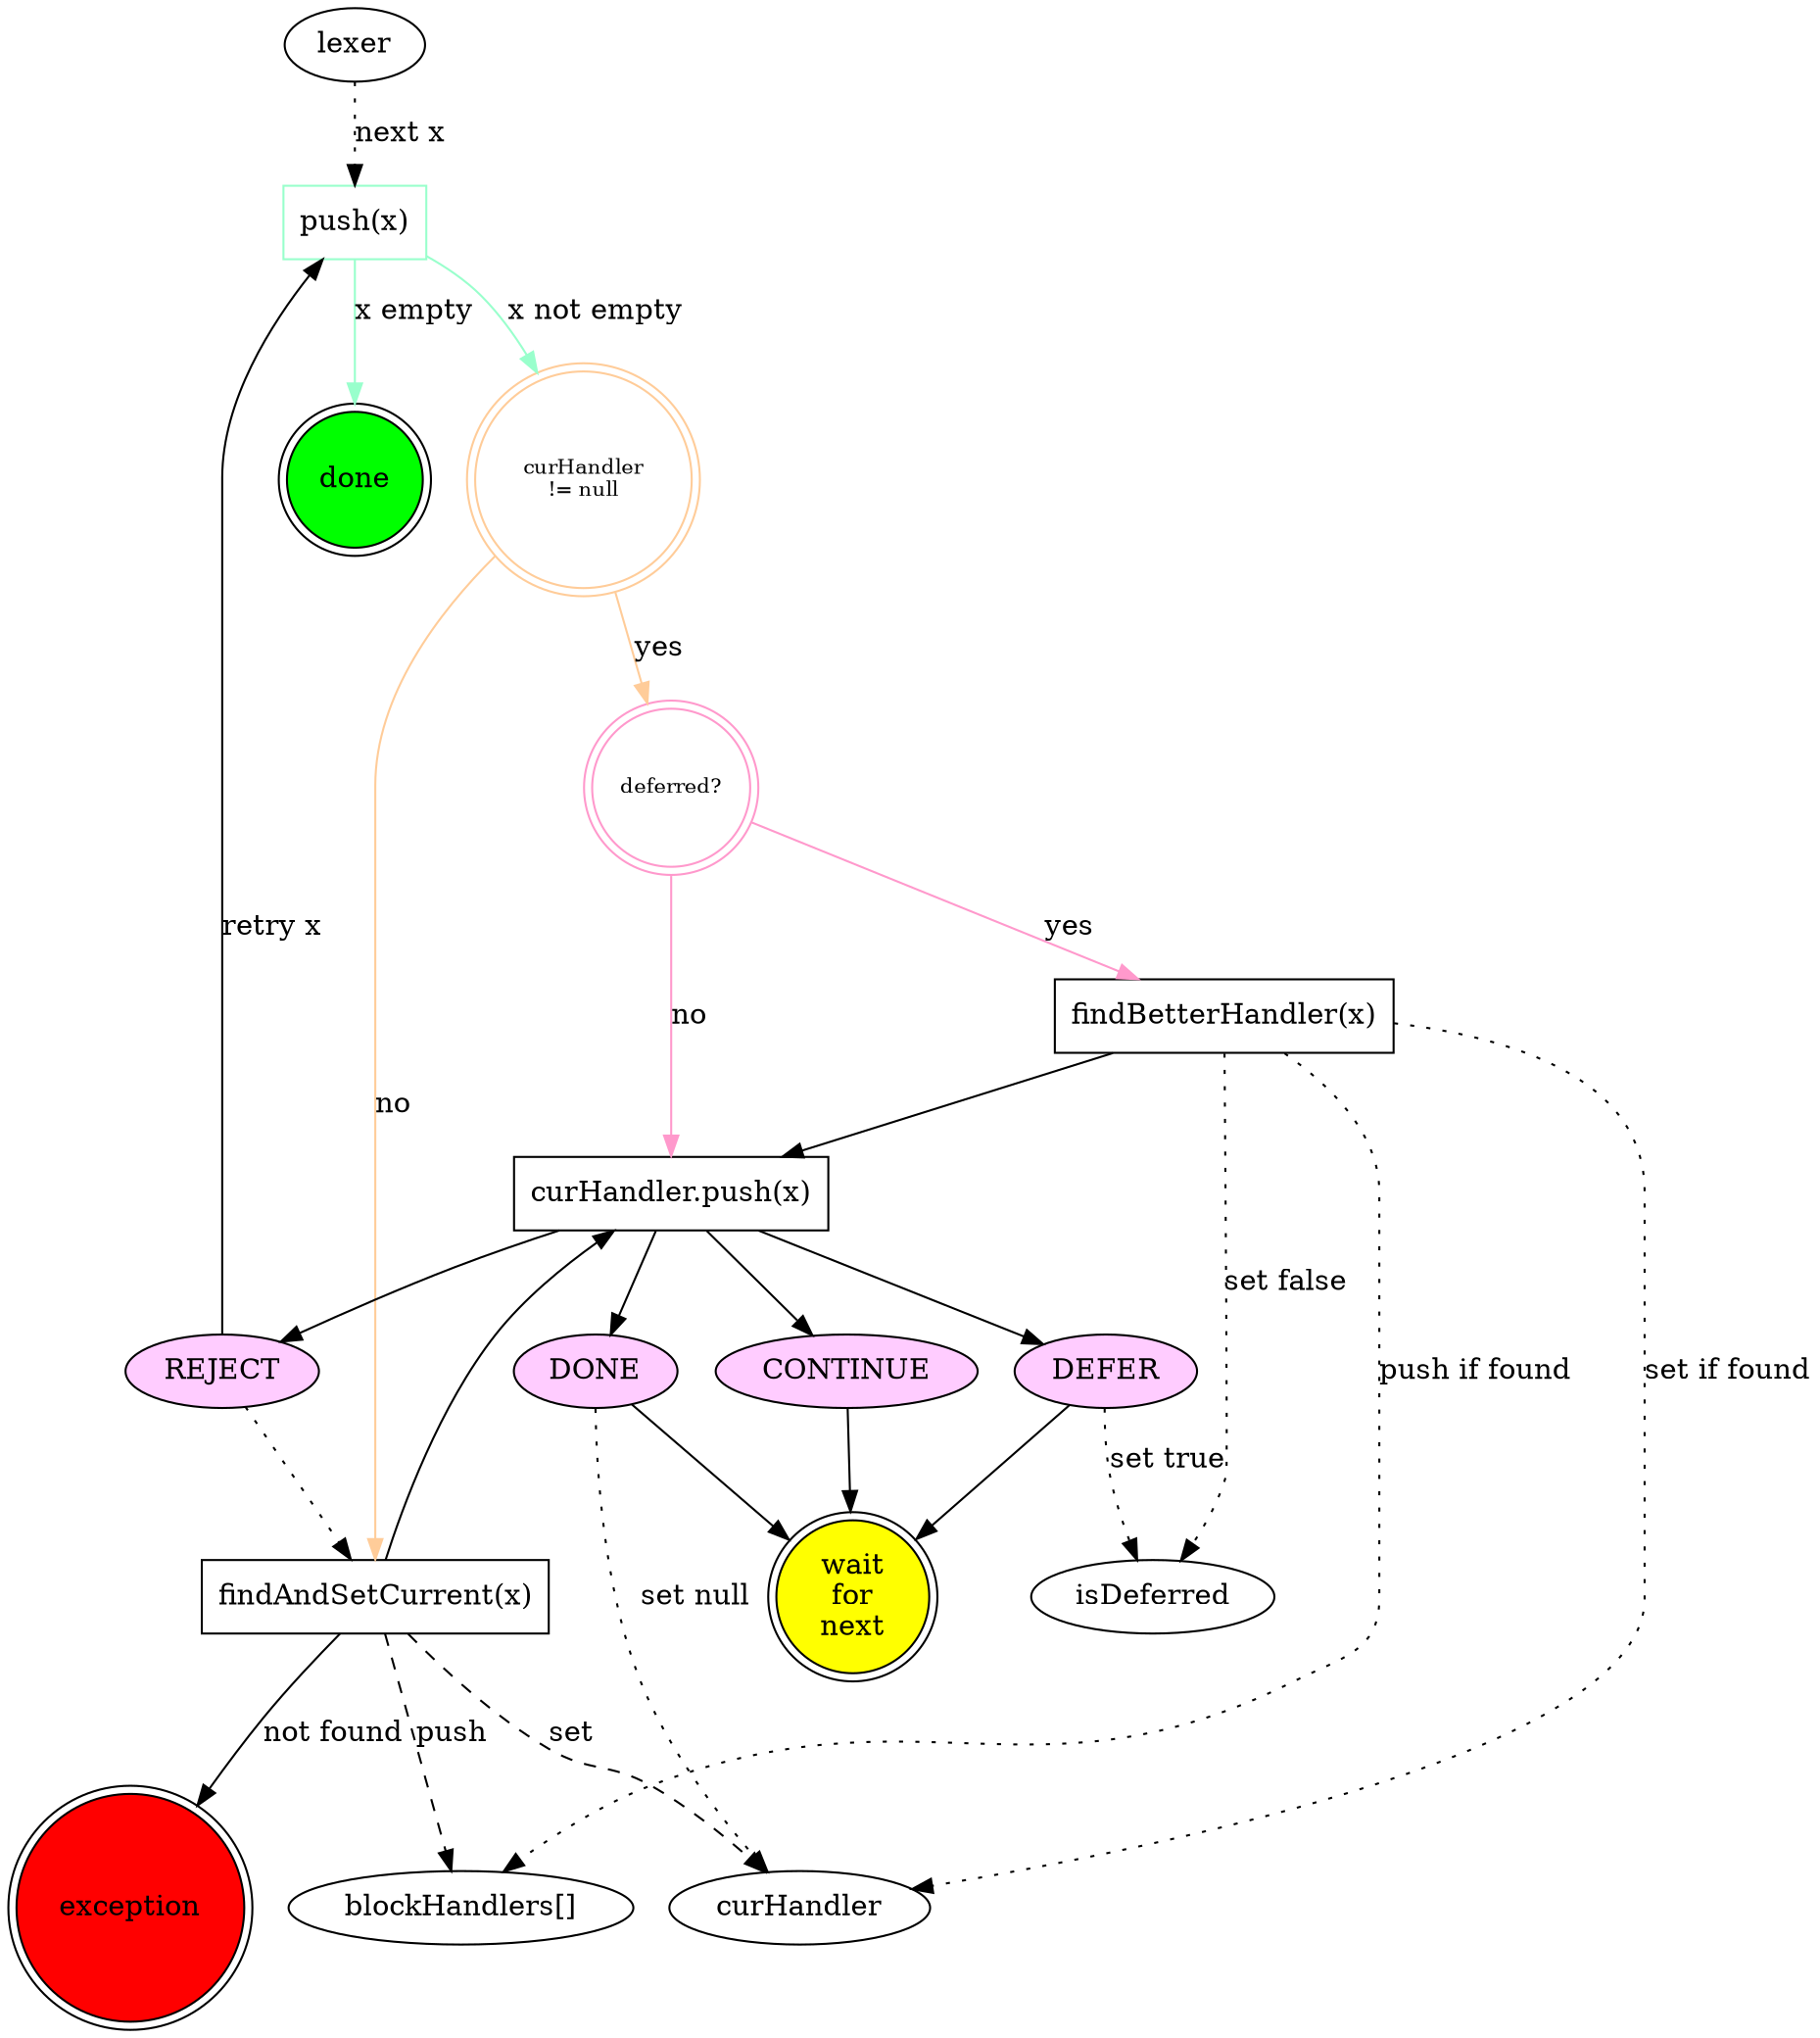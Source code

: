 digraph {
    rankdir="TB"

    # states and state checks
    done [shape=doublecircle, fillcolor=green, style=filled]
    exception [label="exception", shape=doublecircle, fillcolor=red, style=filled]
    waitForNextLexeme [label="wait\nfor\nnext", shape=doublecircle, fillcolor=yellow, style=filled]
    curHandlerIsNull [shape=doublecircle, color="#ffcc99", label="curHandler\n!= null", fontsize=10]
    didLastLexDefer [shape=doublecircle, label="deferred?", fontsize=10, color="#ff99cc"]

    # after-push states
    REJECT [shape=oval, fillcolor="#ffccff", style="filled"]
    DONE [shape=oval, fillcolor="#ffccff", style="filled"]
    CONTINUE [shape=oval, fillcolor="#ffccff", style="filled"]
    DEFER [shape=oval, fillcolor="#ffccff", style="filled"]

    # actions
    lexer
    push [label="push(x)", shape=rect, color="#99ffcc"]
    findAndSetCurrent [label="findAndSetCurrent(x)", shape=rect]
    curHandlerPush [label="curHandler.push(x)", shape=rect]
    findBetterHandler [label="findBetterHandler(x)", shape=rect]

    # properties
    blocks [label="blockHandlers[]"]
    curHandler
    isDeferred

    lexer -> push [style=dotted, label="next x"]
    push -> curHandlerIsNull [label="x not empty", color="#99ffcc"]
    push -> done [label="x empty", color="#99ffcc"]

    curHandlerIsNull -> findAndSetCurrent [label="no", color="#ffcc99"]
    curHandlerIsNull -> didLastLexDefer [label="yes", color="#ffcc99"]

    didLastLexDefer -> curHandlerPush [label="no", color="#ff99cc"]
    didLastLexDefer -> findBetterHandler [label="yes", color="#ff99cc"]
    findBetterHandler -> curHandlerPush
    findBetterHandler -> curHandler [style=dotted, label="set if found"]
    findBetterHandler -> blocks [style=dotted, label="push if found"]
    findBetterHandler -> isDeferred [label="set false", style=dotted]

    findAndSetCurrent -> curHandlerPush
    findAndSetCurrent -> curHandler [style=dashed, label="set"]
    findAndSetCurrent -> blocks [style=dashed, label="push"]
    findAndSetCurrent -> exception [label="not found"]

    curHandlerPush -> REJECT
    curHandlerPush -> DONE
    curHandlerPush -> CONTINUE
    curHandlerPush -> DEFER

    REJECT -> findAndSetCurrent [style=dotted]
    REJECT -> push [label="retry x"]
    DONE -> curHandler [style=dotted, label="set null"]
    DEFER -> isDeferred [style=dotted, label="set true"]

    DEFER -> waitForNextLexeme
    CONTINUE -> waitForNextLexeme
    DONE -> waitForNextLexeme
}